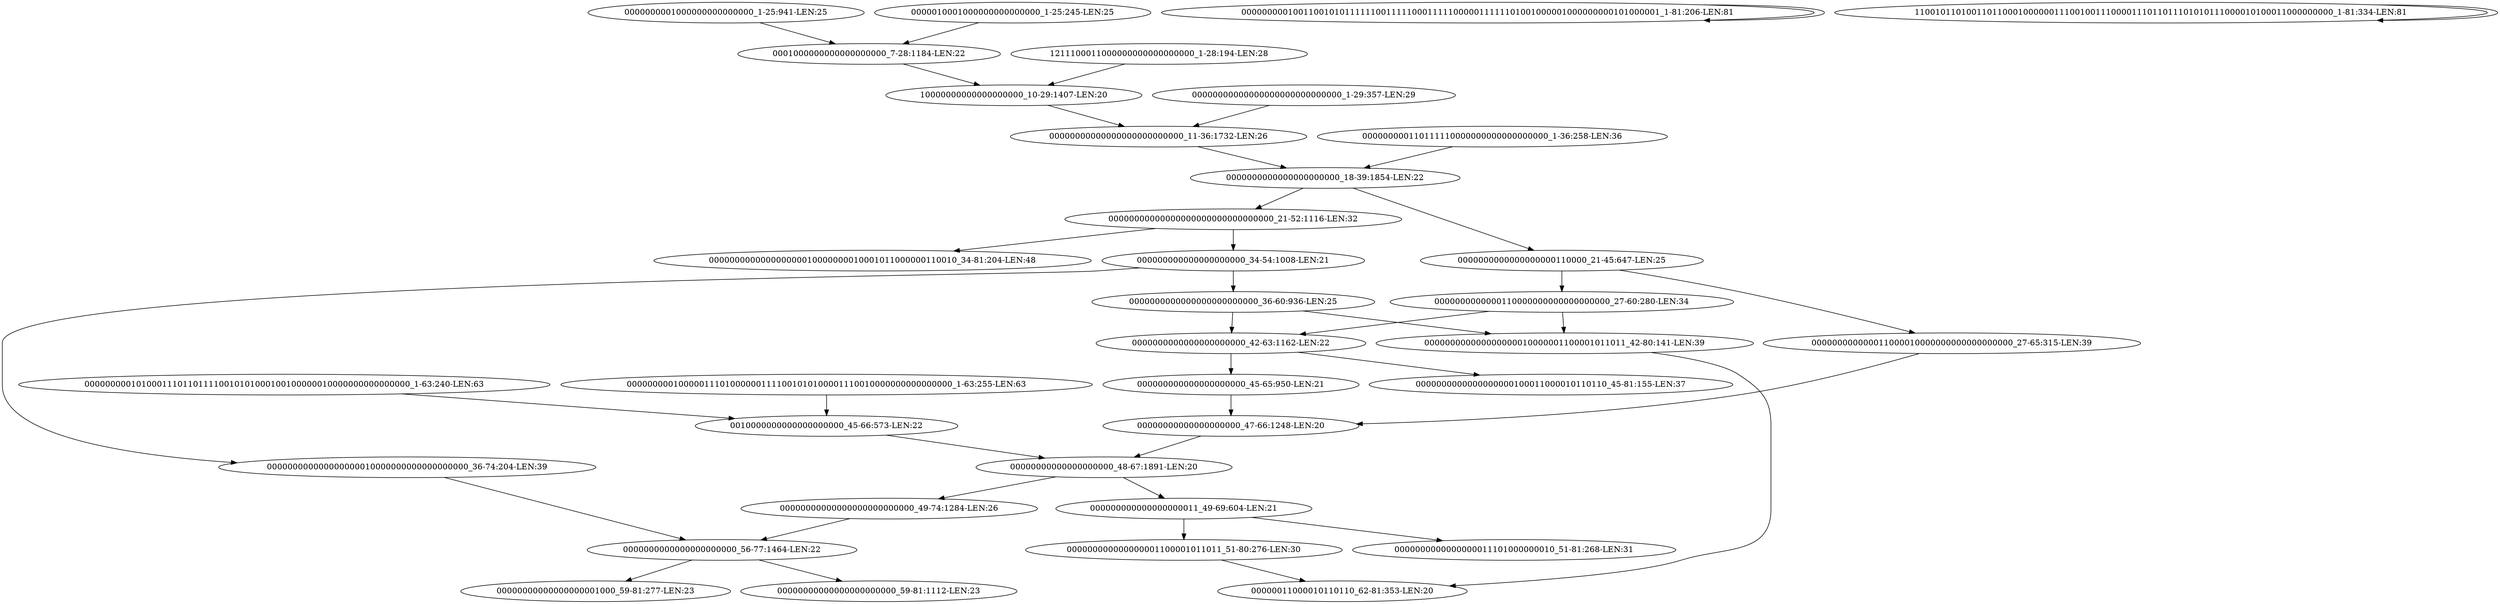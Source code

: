 digraph G {
    "000000000000000000000_45-65:950-LEN:21" -> "00000000000000000000_47-66:1248-LEN:20";
    "000000000000000000010000000000000000000_36-74:204-LEN:39" -> "0000000000000000000000_56-77:1464-LEN:22";
    "0000000000000000000000_18-39:1854-LEN:22" -> "0000000000000000000110000_21-45:647-LEN:25";
    "0000000000000000000000_18-39:1854-LEN:22" -> "00000000000000000000000000000000_21-52:1116-LEN:32";
    "0010000000000000000000_45-66:573-LEN:22" -> "00000000000000000000_48-67:1891-LEN:20";
    "000000000000000000000_34-54:1008-LEN:21" -> "000000000000000000010000000000000000000_36-74:204-LEN:39";
    "000000000000000000000_34-54:1008-LEN:21" -> "0000000000000000000000000_36-60:936-LEN:25";
    "000000000100110010101111110011111000111110000011111101001000001000000000101000001_1-81:206-LEN:81" -> "000000000100110010101111110011111000111110000011111101001000001000000000101000001_1-81:206-LEN:81";
    "0000000000000000000110000_21-45:647-LEN:25" -> "0000000000000110000000000000000000_27-60:280-LEN:34";
    "0000000000000000000110000_21-45:647-LEN:25" -> "000000000000011000010000000000000000000_27-65:315-LEN:39";
    "0000000000000000000000000_36-60:936-LEN:25" -> "0000000000000000000000_42-63:1162-LEN:22";
    "0000000000000000000000000_36-60:936-LEN:25" -> "000000000000000000010000001100001011011_42-80:141-LEN:39";
    "0000000000000000000000_42-63:1162-LEN:22" -> "000000000000000000000_45-65:950-LEN:21";
    "0000000000000000000000_42-63:1162-LEN:22" -> "0000000000000000000100011000010110110_45-81:155-LEN:37";
    "000000000101000111011011110010101000100100000010000000000000000_1-63:240-LEN:63" -> "0010000000000000000000_45-66:573-LEN:22";
    "0001000000000000000000_7-28:1184-LEN:22" -> "10000000000000000000_10-29:1407-LEN:20";
    "0000000000000000000000_56-77:1464-LEN:22" -> "00000000000000000001000_59-81:277-LEN:23";
    "0000000000000000000000_56-77:1464-LEN:22" -> "00000000000000000000000_59-81:1112-LEN:23";
    "00000000000000000000_47-66:1248-LEN:20" -> "00000000000000000000_48-67:1891-LEN:20";
    "000000000000000000011_49-69:604-LEN:21" -> "0000000000000000011101000000010_51-81:268-LEN:31";
    "000000000000000000011_49-69:604-LEN:21" -> "000000000000000001100001011011_51-80:276-LEN:30";
    "00000000000000000000_48-67:1891-LEN:20" -> "000000000000000000011_49-69:604-LEN:21";
    "00000000000000000000_48-67:1891-LEN:20" -> "00000000000000000000000000_49-74:1284-LEN:26";
    "10000000000000000000_10-29:1407-LEN:20" -> "00000000000000000000000000_11-36:1732-LEN:26";
    "0000000000000110000000000000000000_27-60:280-LEN:34" -> "0000000000000000000000_42-63:1162-LEN:22";
    "0000000000000110000000000000000000_27-60:280-LEN:34" -> "000000000000000000010000001100001011011_42-80:141-LEN:39";
    "000000000100000111010000001111001010100001110010000000000000000_1-63:255-LEN:63" -> "0010000000000000000000_45-66:573-LEN:22";
    "0000000001000000000000000_1-25:941-LEN:25" -> "0001000000000000000000_7-28:1184-LEN:22";
    "00000000000000000000000000_11-36:1732-LEN:26" -> "0000000000000000000000_18-39:1854-LEN:22";
    "00000000000000000000000000000000_21-52:1116-LEN:32" -> "000000000000000000000_34-54:1008-LEN:21";
    "00000000000000000000000000000000_21-52:1116-LEN:32" -> "000000000000000000010000000010001011000000110010_34-81:204-LEN:48";
    "000000000110111110000000000000000000_1-36:258-LEN:36" -> "0000000000000000000000_18-39:1854-LEN:22";
    "00000000000000000000000000_49-74:1284-LEN:26" -> "0000000000000000000000_56-77:1464-LEN:22";
    "000000000000011000010000000000000000000_27-65:315-LEN:39" -> "00000000000000000000_47-66:1248-LEN:20";
    "00000000000000000000000000000_1-29:357-LEN:29" -> "00000000000000000000000000_11-36:1732-LEN:26";
    "0000010001000000000000000_1-25:245-LEN:25" -> "0001000000000000000000_7-28:1184-LEN:22";
    "110010110100110110001000000111001001110000111011011101010111000010100011000000000_1-81:334-LEN:81" -> "110010110100110110001000000111001001110000111011011101010111000010100011000000000_1-81:334-LEN:81";
    "000000000000000001100001011011_51-80:276-LEN:30" -> "00000011000010110110_62-81:353-LEN:20";
    "1211100011000000000000000000_1-28:194-LEN:28" -> "10000000000000000000_10-29:1407-LEN:20";
    "000000000000000000010000001100001011011_42-80:141-LEN:39" -> "00000011000010110110_62-81:353-LEN:20";
}
